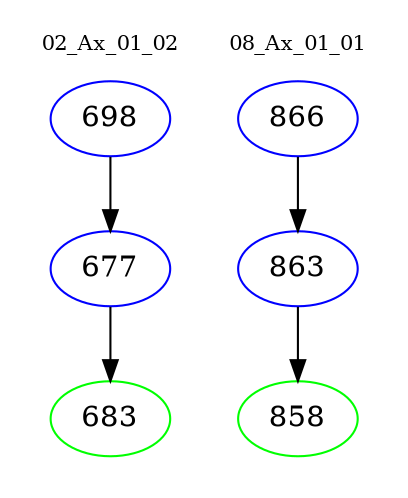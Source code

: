 digraph{
subgraph cluster_0 {
color = white
label = "02_Ax_01_02";
fontsize=10;
T0_698 [label="698", color="blue"]
T0_698 -> T0_677 [color="black"]
T0_677 [label="677", color="blue"]
T0_677 -> T0_683 [color="black"]
T0_683 [label="683", color="green"]
}
subgraph cluster_1 {
color = white
label = "08_Ax_01_01";
fontsize=10;
T1_866 [label="866", color="blue"]
T1_866 -> T1_863 [color="black"]
T1_863 [label="863", color="blue"]
T1_863 -> T1_858 [color="black"]
T1_858 [label="858", color="green"]
}
}
